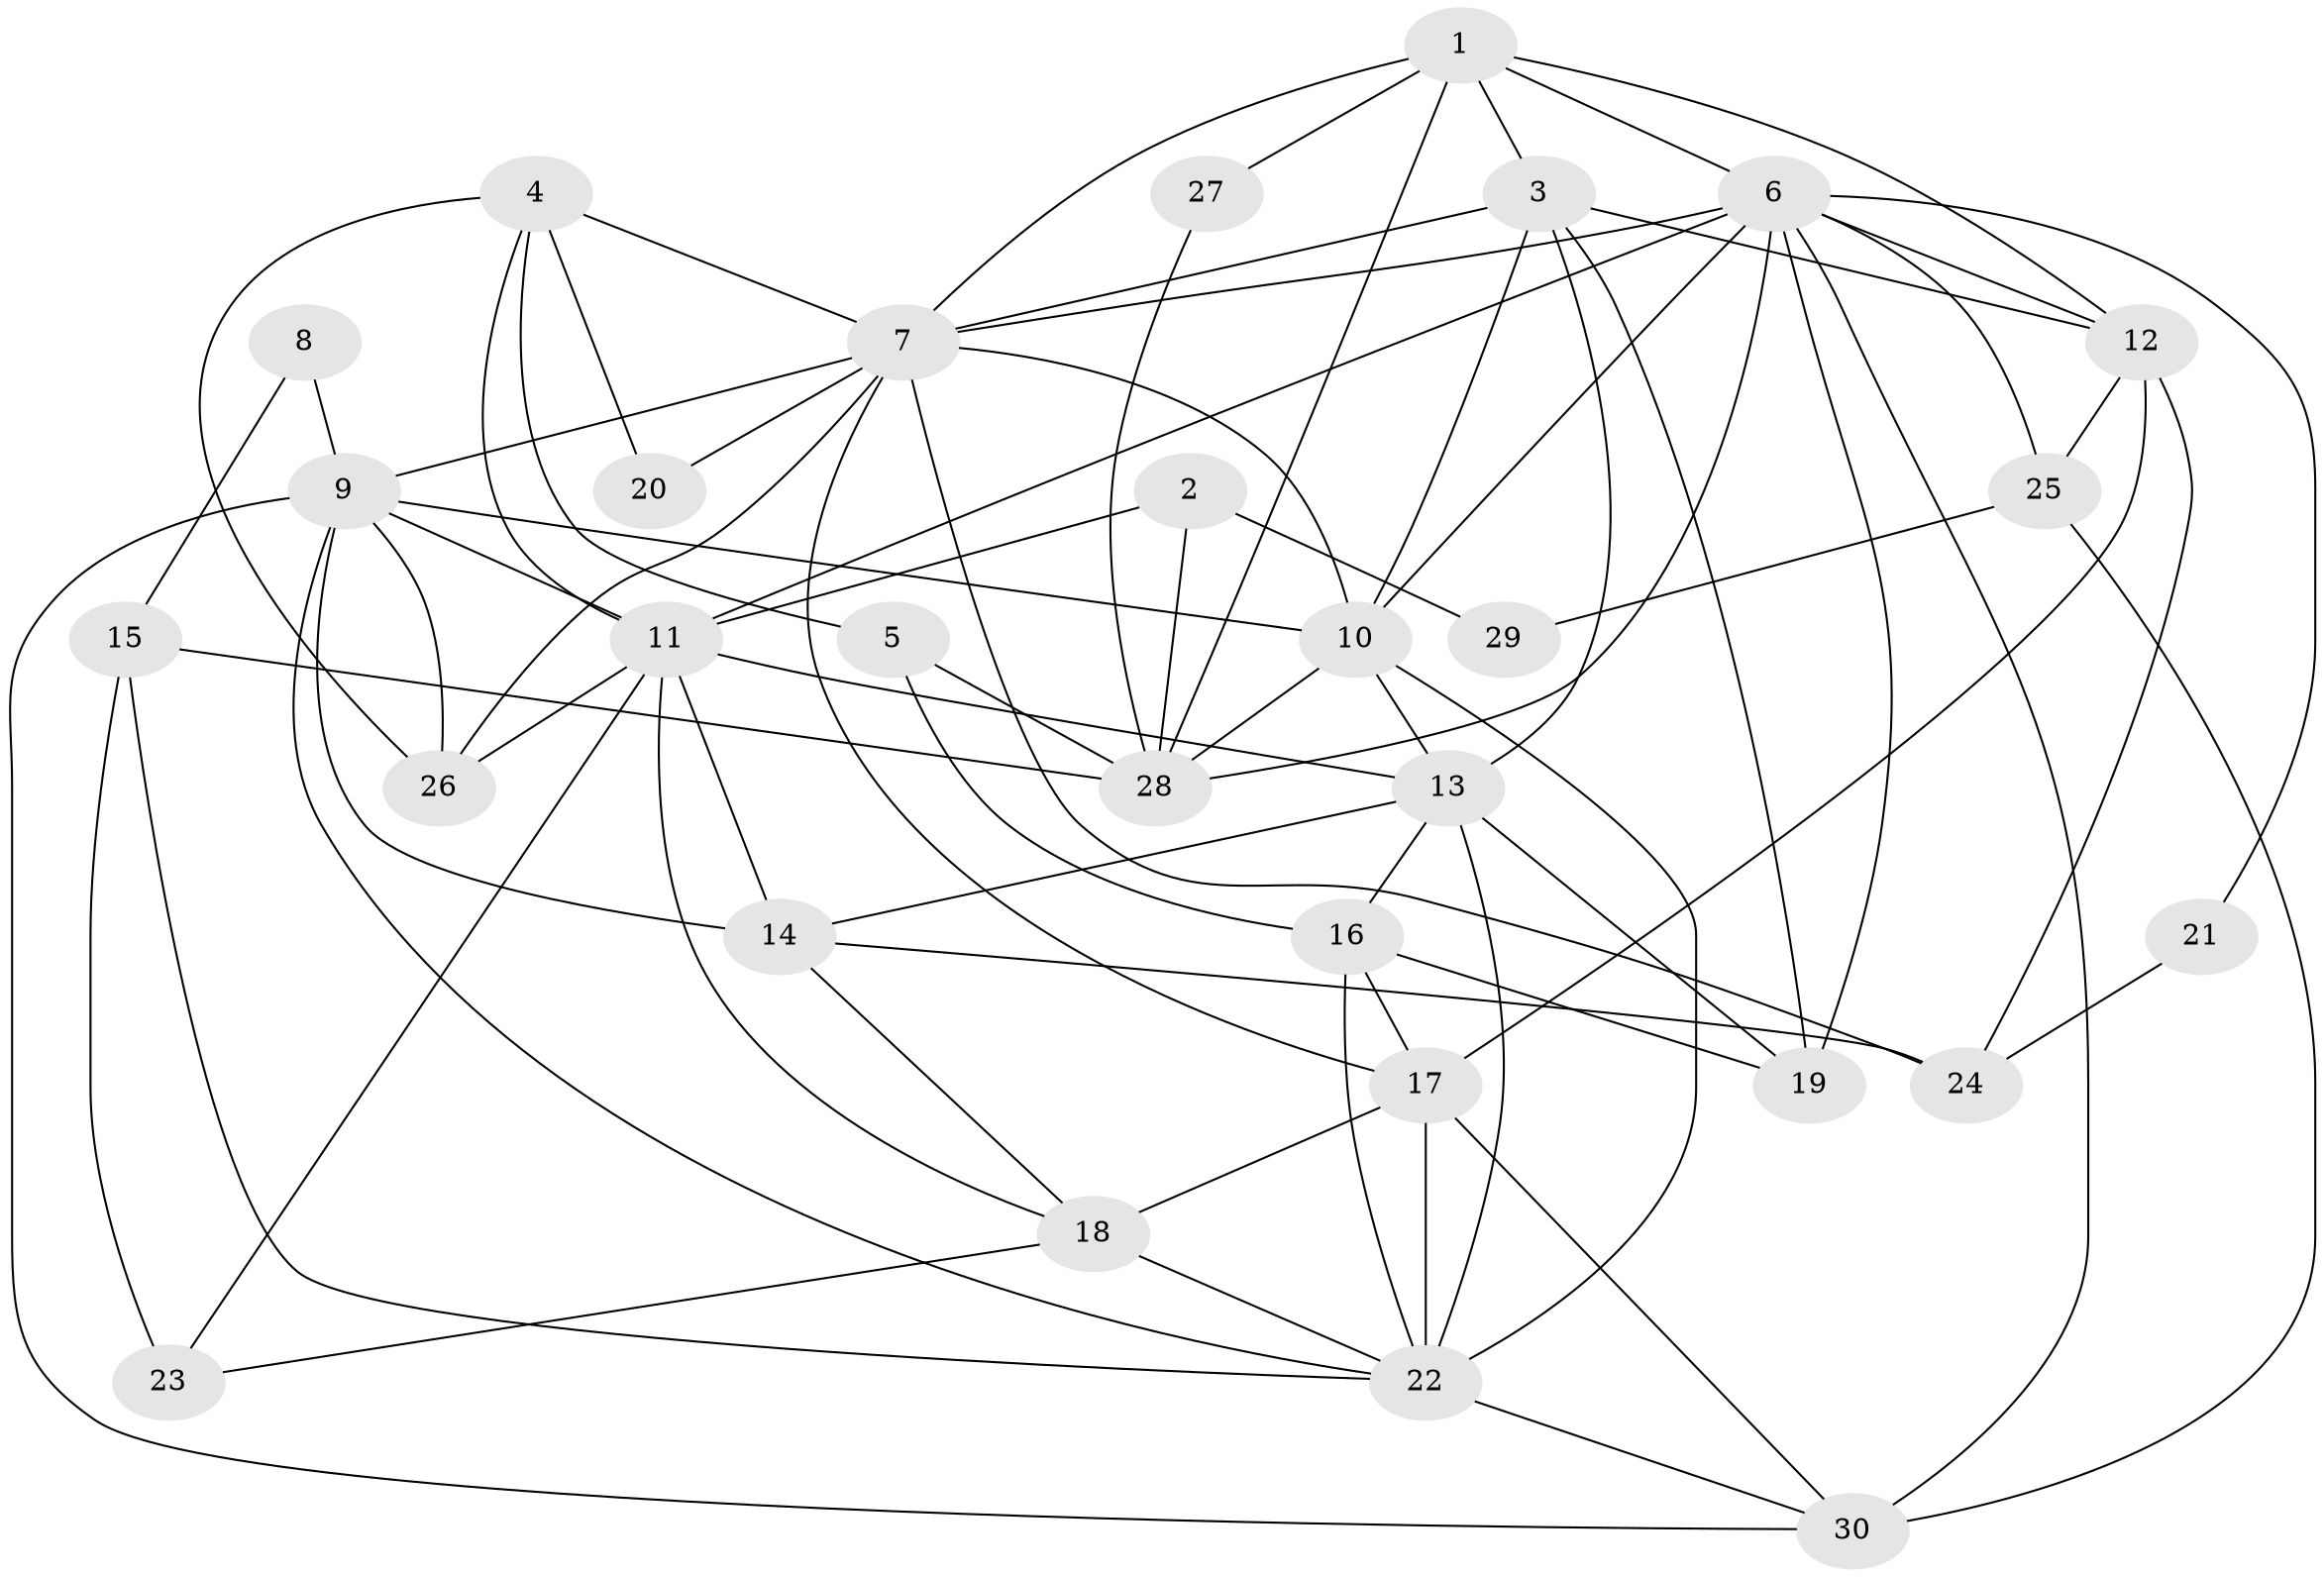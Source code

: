 // original degree distribution, {2: 0.18333333333333332, 3: 0.18333333333333332, 4: 0.26666666666666666, 5: 0.23333333333333334, 6: 0.1, 8: 0.016666666666666666, 7: 0.016666666666666666}
// Generated by graph-tools (version 1.1) at 2025/36/03/09/25 02:36:19]
// undirected, 30 vertices, 77 edges
graph export_dot {
graph [start="1"]
  node [color=gray90,style=filled];
  1;
  2;
  3;
  4;
  5;
  6;
  7;
  8;
  9;
  10;
  11;
  12;
  13;
  14;
  15;
  16;
  17;
  18;
  19;
  20;
  21;
  22;
  23;
  24;
  25;
  26;
  27;
  28;
  29;
  30;
  1 -- 3 [weight=1.0];
  1 -- 6 [weight=1.0];
  1 -- 7 [weight=1.0];
  1 -- 12 [weight=1.0];
  1 -- 27 [weight=1.0];
  1 -- 28 [weight=1.0];
  2 -- 11 [weight=1.0];
  2 -- 28 [weight=1.0];
  2 -- 29 [weight=1.0];
  3 -- 7 [weight=1.0];
  3 -- 10 [weight=1.0];
  3 -- 12 [weight=1.0];
  3 -- 13 [weight=1.0];
  3 -- 19 [weight=2.0];
  4 -- 5 [weight=2.0];
  4 -- 7 [weight=1.0];
  4 -- 11 [weight=1.0];
  4 -- 20 [weight=1.0];
  4 -- 26 [weight=1.0];
  5 -- 16 [weight=1.0];
  5 -- 28 [weight=2.0];
  6 -- 7 [weight=1.0];
  6 -- 10 [weight=2.0];
  6 -- 11 [weight=1.0];
  6 -- 12 [weight=1.0];
  6 -- 19 [weight=1.0];
  6 -- 21 [weight=1.0];
  6 -- 25 [weight=1.0];
  6 -- 28 [weight=1.0];
  6 -- 30 [weight=2.0];
  7 -- 9 [weight=1.0];
  7 -- 10 [weight=1.0];
  7 -- 17 [weight=1.0];
  7 -- 20 [weight=1.0];
  7 -- 24 [weight=1.0];
  7 -- 26 [weight=1.0];
  8 -- 9 [weight=1.0];
  8 -- 15 [weight=1.0];
  9 -- 10 [weight=1.0];
  9 -- 11 [weight=1.0];
  9 -- 14 [weight=1.0];
  9 -- 22 [weight=1.0];
  9 -- 26 [weight=1.0];
  9 -- 30 [weight=1.0];
  10 -- 13 [weight=1.0];
  10 -- 22 [weight=1.0];
  10 -- 28 [weight=1.0];
  11 -- 13 [weight=1.0];
  11 -- 14 [weight=1.0];
  11 -- 18 [weight=1.0];
  11 -- 23 [weight=1.0];
  11 -- 26 [weight=1.0];
  12 -- 17 [weight=3.0];
  12 -- 24 [weight=1.0];
  12 -- 25 [weight=1.0];
  13 -- 14 [weight=1.0];
  13 -- 16 [weight=1.0];
  13 -- 19 [weight=1.0];
  13 -- 22 [weight=2.0];
  14 -- 18 [weight=1.0];
  14 -- 24 [weight=1.0];
  15 -- 22 [weight=1.0];
  15 -- 23 [weight=1.0];
  15 -- 28 [weight=1.0];
  16 -- 17 [weight=2.0];
  16 -- 19 [weight=1.0];
  16 -- 22 [weight=1.0];
  17 -- 18 [weight=2.0];
  17 -- 22 [weight=1.0];
  17 -- 30 [weight=1.0];
  18 -- 22 [weight=1.0];
  18 -- 23 [weight=1.0];
  21 -- 24 [weight=1.0];
  22 -- 30 [weight=1.0];
  25 -- 29 [weight=1.0];
  25 -- 30 [weight=1.0];
  27 -- 28 [weight=1.0];
}
